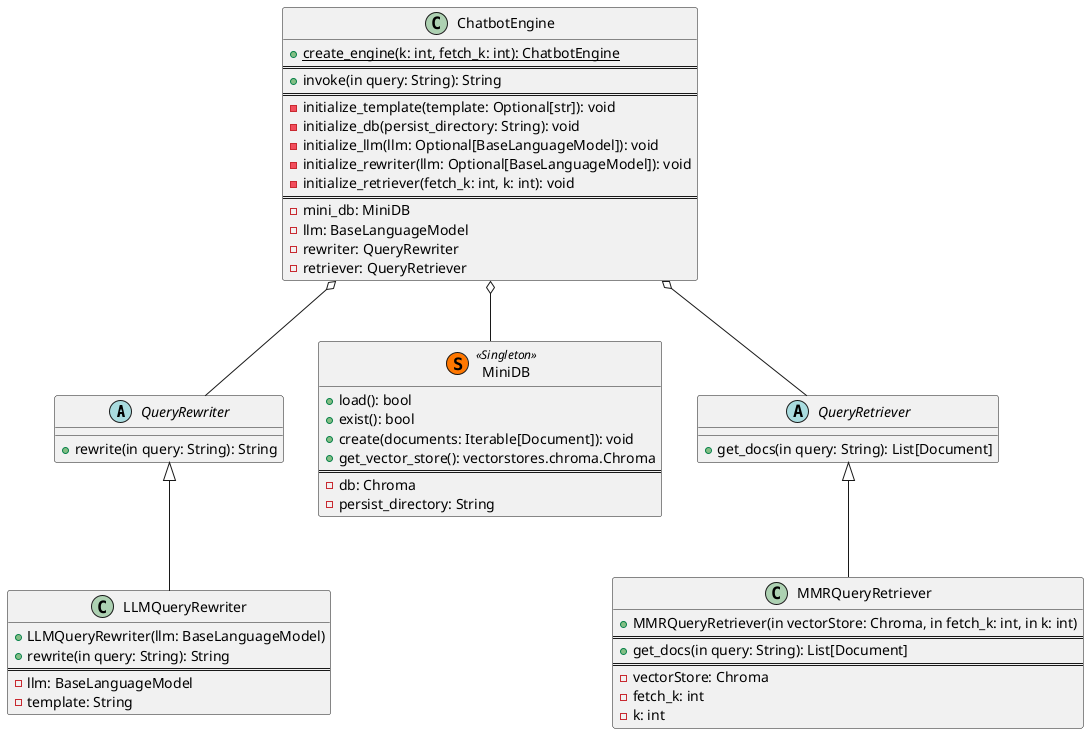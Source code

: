 @startuml


abstract class QueryRewriter {
    + rewrite(in query: String): String
}

class LLMQueryRewriter {
    + LLMQueryRewriter(llm: BaseLanguageModel)
    + rewrite(in query: String): String
    ===
    - llm: BaseLanguageModel
    - template: String
}


class ChatbotEngine {
    + {static} create_engine(k: int, fetch_k: int): ChatbotEngine
    ===
    + invoke(in query: String): String
    ===
    - initialize_template(template: Optional[str]): void
    - initialize_db(persist_directory: String): void
    - initialize_llm(llm: Optional[BaseLanguageModel]): void
    - initialize_rewriter(llm: Optional[BaseLanguageModel]): void
    - initialize_retriever(fetch_k: int, k: int): void
    ===
    - mini_db: MiniDB
    - llm: BaseLanguageModel
    - rewriter: QueryRewriter
    - retriever: QueryRetriever
}


class MiniDB  << (S,#FF7700) Singleton >> {
    + load(): bool
    + exist(): bool
    + create(documents: Iterable[Document]): void
    + get_vector_store(): vectorstores.chroma.Chroma
    ===
    - db: Chroma
    - persist_directory: String
}



QueryRewriter <|-- LLMQueryRewriter
QueryRetriever <|-- MMRQueryRetriever

ChatbotEngine o-- QueryRewriter
ChatbotEngine o-- MiniDB
ChatbotEngine o-- QueryRetriever




abstract class QueryRetriever {
    + get_docs(in query: String): List[Document]
}
class MMRQueryRetriever {
    + MMRQueryRetriever(in vectorStore: Chroma, in fetch_k: int, in k: int)
    ===
    + get_docs(in query: String): List[Document]
    ===
    - vectorStore: Chroma
    - fetch_k: int
    - k: int
}
@enduml